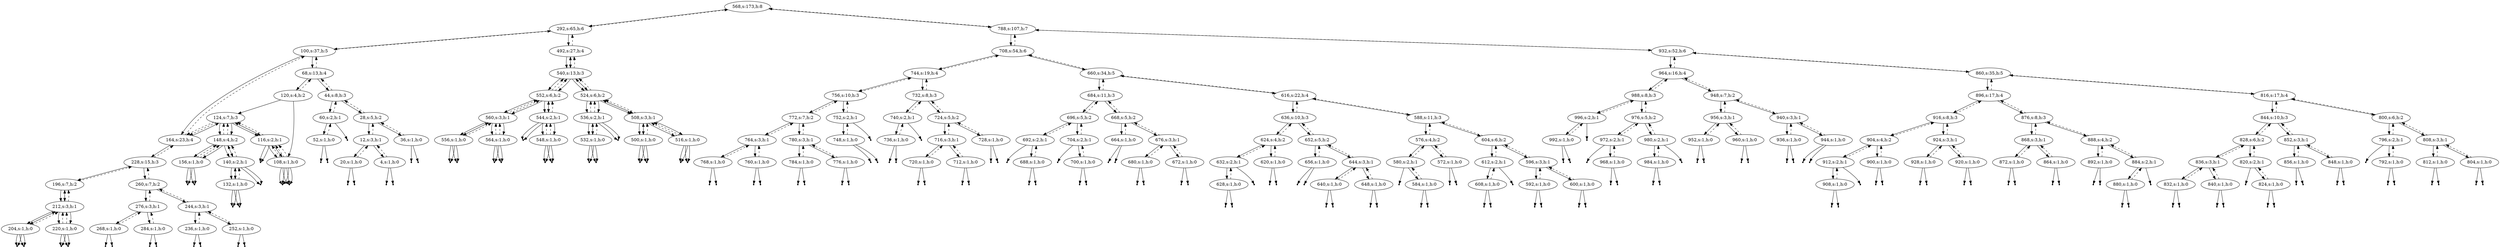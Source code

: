 digraph Blahblah{
{rank = same ; "568"};
nulll4 [shape=point];
4 -> nulll4;
4[label="4,s:1,h:0"];
4 -> 12[style=dashed];
nullr4 [shape=point];
4 -> nullr4;
12 -> 4;
12[label="12,s:3,h:1"];
12 -> 28[style=dashed];
nulll20 [shape=point];
20 -> nulll20;
20[label="20,s:1,h:0"];
20 -> 12[style=dashed];
nullr20 [shape=point];
20 -> nullr20;
12 -> 20;
28 -> 12;
28[label="28,s:5,h:2"];
28 -> 44[style=dashed];
nulll36 [shape=point];
36 -> nulll36;
36[label="36,s:1,h:0"];
36 -> 28[style=dashed];
nullr36 [shape=point];
36 -> nullr36;
28 -> 36;
44 -> 28;
44[label="44,s:8,h:3"];
44 -> 68[style=dashed];
nulll52 [shape=point];
52 -> nulll52;
52[label="52,s:1,h:0"];
52 -> 60[style=dashed];
nullr52 [shape=point];
52 -> nullr52;
60 -> 52;
60[label="60,s:2,h:1"];
60 -> 44[style=dashed];
nullr60 [shape=point];
60 -> nullr60;
44 -> 60;
68 -> 44;
68[label="68,s:13,h:4"];
68 -> 100[style=dashed];
nulll108 [shape=point];
108 -> nulll108;
108[label="108,s:1,h:0"];
108 -> 116[style=dashed];
nullr108 [shape=point];
108 -> nullr108;
120 -> 108;
120[label="120,s:4,h:2"];
120 -> 68[style=dashed];
nulll108 [shape=point];
108 -> nulll108;
108[label="108,s:1,h:0"];
108 -> 116[style=dashed];
nullr108 [shape=point];
108 -> nullr108;
116 -> 108;
116[label="116,s:2,h:1"];
116 -> 124[style=dashed];
nullr116 [shape=point];
116 -> nullr116;
124 -> 116;
124[label="124,s:7,h:3"];
124 -> 164[style=dashed];
nulll132 [shape=point];
132 -> nulll132;
132[label="132,s:1,h:0"];
132 -> 140[style=dashed];
nullr132 [shape=point];
132 -> nullr132;
140 -> 132;
140[label="140,s:2,h:1"];
140 -> 148[style=dashed];
nullr140 [shape=point];
140 -> nullr140;
148 -> 140;
148[label="148,s:4,h:2"];
148 -> 124[style=dashed];
nulll156 [shape=point];
156 -> nulll156;
156[label="156,s:1,h:0"];
156 -> 148[style=dashed];
nullr156 [shape=point];
156 -> nullr156;
148 -> 156;
124 -> 148;
120 -> 124;
68 -> 120;
100 -> 68;
100[label="100,s:37,h:5"];
100 -> 292[style=dashed];
nulll108 [shape=point];
108 -> nulll108;
108[label="108,s:1,h:0"];
108 -> 116[style=dashed];
nullr108 [shape=point];
108 -> nullr108;
116 -> 108;
116[label="116,s:2,h:1"];
116 -> 124[style=dashed];
nullr116 [shape=point];
116 -> nullr116;
124 -> 116;
124[label="124,s:7,h:3"];
124 -> 164[style=dashed];
nulll132 [shape=point];
132 -> nulll132;
132[label="132,s:1,h:0"];
132 -> 140[style=dashed];
nullr132 [shape=point];
132 -> nullr132;
140 -> 132;
140[label="140,s:2,h:1"];
140 -> 148[style=dashed];
nullr140 [shape=point];
140 -> nullr140;
148 -> 140;
148[label="148,s:4,h:2"];
148 -> 124[style=dashed];
nulll156 [shape=point];
156 -> nulll156;
156[label="156,s:1,h:0"];
156 -> 148[style=dashed];
nullr156 [shape=point];
156 -> nullr156;
148 -> 156;
124 -> 148;
164 -> 124;
164[label="164,s:23,h:4"];
164 -> 100[style=dashed];
nulll204 [shape=point];
204 -> nulll204;
204[label="204,s:1,h:0"];
204 -> 212[style=dashed];
nullr204 [shape=point];
204 -> nullr204;
212 -> 204;
212[label="212,s:3,h:1"];
212 -> 196[style=dashed];
nulll220 [shape=point];
220 -> nulll220;
220[label="220,s:1,h:0"];
220 -> 212[style=dashed];
nullr220 [shape=point];
220 -> nullr220;
212 -> 220;
196 -> 212;
196[label="196,s:7,h:2"];
196 -> 228[style=dashed];
nulll204 [shape=point];
204 -> nulll204;
204[label="204,s:1,h:0"];
204 -> 212[style=dashed];
nullr204 [shape=point];
204 -> nullr204;
212 -> 204;
212[label="212,s:3,h:1"];
212 -> 196[style=dashed];
nulll220 [shape=point];
220 -> nulll220;
220[label="220,s:1,h:0"];
220 -> 212[style=dashed];
nullr220 [shape=point];
220 -> nullr220;
212 -> 220;
196 -> 212;
228 -> 196;
228[label="228,s:15,h:3"];
228 -> 164[style=dashed];
nulll236 [shape=point];
236 -> nulll236;
236[label="236,s:1,h:0"];
236 -> 244[style=dashed];
nullr236 [shape=point];
236 -> nullr236;
244 -> 236;
244[label="244,s:3,h:1"];
244 -> 260[style=dashed];
nulll252 [shape=point];
252 -> nulll252;
252[label="252,s:1,h:0"];
252 -> 244[style=dashed];
nullr252 [shape=point];
252 -> nullr252;
244 -> 252;
260 -> 244;
260[label="260,s:7,h:2"];
260 -> 228[style=dashed];
nulll268 [shape=point];
268 -> nulll268;
268[label="268,s:1,h:0"];
268 -> 276[style=dashed];
nullr268 [shape=point];
268 -> nullr268;
276 -> 268;
276[label="276,s:3,h:1"];
276 -> 260[style=dashed];
nulll284 [shape=point];
284 -> nulll284;
284[label="284,s:1,h:0"];
284 -> 276[style=dashed];
nullr284 [shape=point];
284 -> nullr284;
276 -> 284;
260 -> 276;
228 -> 260;
164 -> 228;
100 -> 164;
292 -> 100;
292[label="292,s:65,h:6"];
292 -> 568[style=dashed];
nulll500 [shape=point];
500 -> nulll500;
500[label="500,s:1,h:0"];
500 -> 508[style=dashed];
nullr500 [shape=point];
500 -> nullr500;
508 -> 500;
508[label="508,s:3,h:1"];
508 -> 524[style=dashed];
nulll516 [shape=point];
516 -> nulll516;
516[label="516,s:1,h:0"];
516 -> 508[style=dashed];
nullr516 [shape=point];
516 -> nullr516;
508 -> 516;
524 -> 508;
524[label="524,s:6,h:2"];
524 -> 540[style=dashed];
nulll532 [shape=point];
532 -> nulll532;
532[label="532,s:1,h:0"];
532 -> 536[style=dashed];
nullr532 [shape=point];
532 -> nullr532;
536 -> 532;
536[label="536,s:2,h:1"];
536 -> 524[style=dashed];
nullr536 [shape=point];
536 -> nullr536;
524 -> 536;
540 -> 524;
540[label="540,s:13,h:3"];
540 -> 492[style=dashed];
nulll544 [shape=point];
544 -> nulll544;
544[label="544,s:2,h:1"];
544 -> 552[style=dashed];
nulll548 [shape=point];
548 -> nulll548;
548[label="548,s:1,h:0"];
548 -> 544[style=dashed];
nullr548 [shape=point];
548 -> nullr548;
544 -> 548;
552 -> 544;
552[label="552,s:6,h:2"];
552 -> 540[style=dashed];
nulll556 [shape=point];
556 -> nulll556;
556[label="556,s:1,h:0"];
556 -> 560[style=dashed];
nullr556 [shape=point];
556 -> nullr556;
560 -> 556;
560[label="560,s:3,h:1"];
560 -> 552[style=dashed];
nulll564 [shape=point];
564 -> nulll564;
564[label="564,s:1,h:0"];
564 -> 560[style=dashed];
nullr564 [shape=point];
564 -> nullr564;
560 -> 564;
552 -> 560;
540 -> 552;
492 -> 540;
492[label="492,s:27,h:4"];
492 -> 292[style=dashed];
nulll500 [shape=point];
500 -> nulll500;
500[label="500,s:1,h:0"];
500 -> 508[style=dashed];
nullr500 [shape=point];
500 -> nullr500;
508 -> 500;
508[label="508,s:3,h:1"];
508 -> 524[style=dashed];
nulll516 [shape=point];
516 -> nulll516;
516[label="516,s:1,h:0"];
516 -> 508[style=dashed];
nullr516 [shape=point];
516 -> nullr516;
508 -> 516;
524 -> 508;
524[label="524,s:6,h:2"];
524 -> 540[style=dashed];
nulll532 [shape=point];
532 -> nulll532;
532[label="532,s:1,h:0"];
532 -> 536[style=dashed];
nullr532 [shape=point];
532 -> nullr532;
536 -> 532;
536[label="536,s:2,h:1"];
536 -> 524[style=dashed];
nullr536 [shape=point];
536 -> nullr536;
524 -> 536;
540 -> 524;
540[label="540,s:13,h:3"];
540 -> 492[style=dashed];
nulll544 [shape=point];
544 -> nulll544;
544[label="544,s:2,h:1"];
544 -> 552[style=dashed];
nulll548 [shape=point];
548 -> nulll548;
548[label="548,s:1,h:0"];
548 -> 544[style=dashed];
nullr548 [shape=point];
548 -> nullr548;
544 -> 548;
552 -> 544;
552[label="552,s:6,h:2"];
552 -> 540[style=dashed];
nulll556 [shape=point];
556 -> nulll556;
556[label="556,s:1,h:0"];
556 -> 560[style=dashed];
nullr556 [shape=point];
556 -> nullr556;
560 -> 556;
560[label="560,s:3,h:1"];
560 -> 552[style=dashed];
nulll564 [shape=point];
564 -> nulll564;
564[label="564,s:1,h:0"];
564 -> 560[style=dashed];
nullr564 [shape=point];
564 -> nullr564;
560 -> 564;
552 -> 560;
540 -> 552;
492 -> 540;
292 -> 492;
568 -> 292;
568[label="568,s:173,h:8"];
nulll572 [shape=point];
572 -> nulll572;
572[label="572,s:1,h:0"];
572 -> 576[style=dashed];
nullr572 [shape=point];
572 -> nullr572;
576 -> 572;
576[label="576,s:4,h:2"];
576 -> 588[style=dashed];
nulll580 [shape=point];
580 -> nulll580;
580[label="580,s:2,h:1"];
580 -> 576[style=dashed];
nulll584 [shape=point];
584 -> nulll584;
584[label="584,s:1,h:0"];
584 -> 580[style=dashed];
nullr584 [shape=point];
584 -> nullr584;
580 -> 584;
576 -> 580;
588 -> 576;
588[label="588,s:11,h:3"];
588 -> 616[style=dashed];
nulll592 [shape=point];
592 -> nulll592;
592[label="592,s:1,h:0"];
592 -> 596[style=dashed];
nullr592 [shape=point];
592 -> nullr592;
596 -> 592;
596[label="596,s:3,h:1"];
596 -> 604[style=dashed];
nulll600 [shape=point];
600 -> nulll600;
600[label="600,s:1,h:0"];
600 -> 596[style=dashed];
nullr600 [shape=point];
600 -> nullr600;
596 -> 600;
604 -> 596;
604[label="604,s:6,h:2"];
604 -> 588[style=dashed];
nulll608 [shape=point];
608 -> nulll608;
608[label="608,s:1,h:0"];
608 -> 612[style=dashed];
nullr608 [shape=point];
608 -> nullr608;
612 -> 608;
612[label="612,s:2,h:1"];
612 -> 604[style=dashed];
nullr612 [shape=point];
612 -> nullr612;
604 -> 612;
588 -> 604;
616 -> 588;
616[label="616,s:22,h:4"];
616 -> 660[style=dashed];
nulll620 [shape=point];
620 -> nulll620;
620[label="620,s:1,h:0"];
620 -> 624[style=dashed];
nullr620 [shape=point];
620 -> nullr620;
624 -> 620;
624[label="624,s:4,h:2"];
624 -> 636[style=dashed];
nulll628 [shape=point];
628 -> nulll628;
628[label="628,s:1,h:0"];
628 -> 632[style=dashed];
nullr628 [shape=point];
628 -> nullr628;
632 -> 628;
632[label="632,s:2,h:1"];
632 -> 624[style=dashed];
nullr632 [shape=point];
632 -> nullr632;
624 -> 632;
636 -> 624;
636[label="636,s:10,h:3"];
636 -> 616[style=dashed];
nulll640 [shape=point];
640 -> nulll640;
640[label="640,s:1,h:0"];
640 -> 644[style=dashed];
nullr640 [shape=point];
640 -> nullr640;
644 -> 640;
644[label="644,s:3,h:1"];
644 -> 652[style=dashed];
nulll648 [shape=point];
648 -> nulll648;
648[label="648,s:1,h:0"];
648 -> 644[style=dashed];
nullr648 [shape=point];
648 -> nullr648;
644 -> 648;
652 -> 644;
652[label="652,s:5,h:2"];
652 -> 636[style=dashed];
nulll656 [shape=point];
656 -> nulll656;
656[label="656,s:1,h:0"];
656 -> 652[style=dashed];
nullr656 [shape=point];
656 -> nullr656;
652 -> 656;
636 -> 652;
616 -> 636;
660 -> 616;
660[label="660,s:34,h:5"];
660 -> 708[style=dashed];
nulll664 [shape=point];
664 -> nulll664;
664[label="664,s:1,h:0"];
664 -> 668[style=dashed];
nullr664 [shape=point];
664 -> nullr664;
668 -> 664;
668[label="668,s:5,h:2"];
668 -> 684[style=dashed];
nulll672 [shape=point];
672 -> nulll672;
672[label="672,s:1,h:0"];
672 -> 676[style=dashed];
nullr672 [shape=point];
672 -> nullr672;
676 -> 672;
676[label="676,s:3,h:1"];
676 -> 668[style=dashed];
nulll680 [shape=point];
680 -> nulll680;
680[label="680,s:1,h:0"];
680 -> 676[style=dashed];
nullr680 [shape=point];
680 -> nullr680;
676 -> 680;
668 -> 676;
684 -> 668;
684[label="684,s:11,h:3"];
684 -> 660[style=dashed];
nulll688 [shape=point];
688 -> nulll688;
688[label="688,s:1,h:0"];
688 -> 692[style=dashed];
nullr688 [shape=point];
688 -> nullr688;
692 -> 688;
692[label="692,s:2,h:1"];
692 -> 696[style=dashed];
nullr692 [shape=point];
692 -> nullr692;
696 -> 692;
696[label="696,s:5,h:2"];
696 -> 684[style=dashed];
nulll700 [shape=point];
700 -> nulll700;
700[label="700,s:1,h:0"];
700 -> 704[style=dashed];
nullr700 [shape=point];
700 -> nullr700;
704 -> 700;
704[label="704,s:2,h:1"];
704 -> 696[style=dashed];
nullr704 [shape=point];
704 -> nullr704;
696 -> 704;
684 -> 696;
660 -> 684;
708 -> 660;
708[label="708,s:54,h:6"];
708 -> 788[style=dashed];
nulll712 [shape=point];
712 -> nulll712;
712[label="712,s:1,h:0"];
712 -> 716[style=dashed];
nullr712 [shape=point];
712 -> nullr712;
716 -> 712;
716[label="716,s:3,h:1"];
716 -> 724[style=dashed];
nulll720 [shape=point];
720 -> nulll720;
720[label="720,s:1,h:0"];
720 -> 716[style=dashed];
nullr720 [shape=point];
720 -> nullr720;
716 -> 720;
724 -> 716;
724[label="724,s:5,h:2"];
724 -> 732[style=dashed];
nulll728 [shape=point];
728 -> nulll728;
728[label="728,s:1,h:0"];
728 -> 724[style=dashed];
nullr728 [shape=point];
728 -> nullr728;
724 -> 728;
732 -> 724;
732[label="732,s:8,h:3"];
732 -> 744[style=dashed];
nulll736 [shape=point];
736 -> nulll736;
736[label="736,s:1,h:0"];
736 -> 740[style=dashed];
nullr736 [shape=point];
736 -> nullr736;
740 -> 736;
740[label="740,s:2,h:1"];
740 -> 732[style=dashed];
nullr740 [shape=point];
740 -> nullr740;
732 -> 740;
744 -> 732;
744[label="744,s:19,h:4"];
744 -> 708[style=dashed];
nulll748 [shape=point];
748 -> nulll748;
748[label="748,s:1,h:0"];
748 -> 752[style=dashed];
nullr748 [shape=point];
748 -> nullr748;
752 -> 748;
752[label="752,s:2,h:1"];
752 -> 756[style=dashed];
nullr752 [shape=point];
752 -> nullr752;
756 -> 752;
756[label="756,s:10,h:3"];
756 -> 744[style=dashed];
nulll760 [shape=point];
760 -> nulll760;
760[label="760,s:1,h:0"];
760 -> 764[style=dashed];
nullr760 [shape=point];
760 -> nullr760;
764 -> 760;
764[label="764,s:3,h:1"];
764 -> 772[style=dashed];
nulll768 [shape=point];
768 -> nulll768;
768[label="768,s:1,h:0"];
768 -> 764[style=dashed];
nullr768 [shape=point];
768 -> nullr768;
764 -> 768;
772 -> 764;
772[label="772,s:7,h:2"];
772 -> 756[style=dashed];
nulll776 [shape=point];
776 -> nulll776;
776[label="776,s:1,h:0"];
776 -> 780[style=dashed];
nullr776 [shape=point];
776 -> nullr776;
780 -> 776;
780[label="780,s:3,h:1"];
780 -> 772[style=dashed];
nulll784 [shape=point];
784 -> nulll784;
784[label="784,s:1,h:0"];
784 -> 780[style=dashed];
nullr784 [shape=point];
784 -> nullr784;
780 -> 784;
772 -> 780;
756 -> 772;
744 -> 756;
708 -> 744;
788 -> 708;
788[label="788,s:107,h:7"];
788 -> 568[style=dashed];
nulll792 [shape=point];
792 -> nulll792;
792[label="792,s:1,h:0"];
792 -> 796[style=dashed];
nullr792 [shape=point];
792 -> nullr792;
796 -> 792;
796[label="796,s:2,h:1"];
796 -> 800[style=dashed];
nullr796 [shape=point];
796 -> nullr796;
800 -> 796;
800[label="800,s:6,h:2"];
800 -> 816[style=dashed];
nulll804 [shape=point];
804 -> nulll804;
804[label="804,s:1,h:0"];
804 -> 808[style=dashed];
nullr804 [shape=point];
804 -> nullr804;
808 -> 804;
808[label="808,s:3,h:1"];
808 -> 800[style=dashed];
nulll812 [shape=point];
812 -> nulll812;
812[label="812,s:1,h:0"];
812 -> 808[style=dashed];
nullr812 [shape=point];
812 -> nullr812;
808 -> 812;
800 -> 808;
816 -> 800;
816[label="816,s:17,h:4"];
816 -> 860[style=dashed];
nulll820 [shape=point];
820 -> nulll820;
820[label="820,s:2,h:1"];
820 -> 828[style=dashed];
nulll824 [shape=point];
824 -> nulll824;
824[label="824,s:1,h:0"];
824 -> 820[style=dashed];
nullr824 [shape=point];
824 -> nullr824;
820 -> 824;
828 -> 820;
828[label="828,s:6,h:2"];
828 -> 844[style=dashed];
nulll832 [shape=point];
832 -> nulll832;
832[label="832,s:1,h:0"];
832 -> 836[style=dashed];
nullr832 [shape=point];
832 -> nullr832;
836 -> 832;
836[label="836,s:3,h:1"];
836 -> 828[style=dashed];
nulll840 [shape=point];
840 -> nulll840;
840[label="840,s:1,h:0"];
840 -> 836[style=dashed];
nullr840 [shape=point];
840 -> nullr840;
836 -> 840;
828 -> 836;
844 -> 828;
844[label="844,s:10,h:3"];
844 -> 816[style=dashed];
nulll848 [shape=point];
848 -> nulll848;
848[label="848,s:1,h:0"];
848 -> 852[style=dashed];
nullr848 [shape=point];
848 -> nullr848;
852 -> 848;
852[label="852,s:3,h:1"];
852 -> 844[style=dashed];
nulll856 [shape=point];
856 -> nulll856;
856[label="856,s:1,h:0"];
856 -> 852[style=dashed];
nullr856 [shape=point];
856 -> nullr856;
852 -> 856;
844 -> 852;
816 -> 844;
860 -> 816;
860[label="860,s:35,h:5"];
860 -> 932[style=dashed];
nulll864 [shape=point];
864 -> nulll864;
864[label="864,s:1,h:0"];
864 -> 868[style=dashed];
nullr864 [shape=point];
864 -> nullr864;
868 -> 864;
868[label="868,s:3,h:1"];
868 -> 876[style=dashed];
nulll872 [shape=point];
872 -> nulll872;
872[label="872,s:1,h:0"];
872 -> 868[style=dashed];
nullr872 [shape=point];
872 -> nullr872;
868 -> 872;
876 -> 868;
876[label="876,s:8,h:3"];
876 -> 896[style=dashed];
nulll880 [shape=point];
880 -> nulll880;
880[label="880,s:1,h:0"];
880 -> 884[style=dashed];
nullr880 [shape=point];
880 -> nullr880;
884 -> 880;
884[label="884,s:2,h:1"];
884 -> 888[style=dashed];
nullr884 [shape=point];
884 -> nullr884;
888 -> 884;
888[label="888,s:4,h:2"];
888 -> 876[style=dashed];
nulll892 [shape=point];
892 -> nulll892;
892[label="892,s:1,h:0"];
892 -> 888[style=dashed];
nullr892 [shape=point];
892 -> nullr892;
888 -> 892;
876 -> 888;
896 -> 876;
896[label="896,s:17,h:4"];
896 -> 860[style=dashed];
nulll900 [shape=point];
900 -> nulll900;
900[label="900,s:1,h:0"];
900 -> 904[style=dashed];
nullr900 [shape=point];
900 -> nullr900;
904 -> 900;
904[label="904,s:4,h:2"];
904 -> 916[style=dashed];
nulll908 [shape=point];
908 -> nulll908;
908[label="908,s:1,h:0"];
908 -> 912[style=dashed];
nullr908 [shape=point];
908 -> nullr908;
912 -> 908;
912[label="912,s:2,h:1"];
912 -> 904[style=dashed];
nullr912 [shape=point];
912 -> nullr912;
904 -> 912;
916 -> 904;
916[label="916,s:8,h:3"];
916 -> 896[style=dashed];
nulll920 [shape=point];
920 -> nulll920;
920[label="920,s:1,h:0"];
920 -> 924[style=dashed];
nullr920 [shape=point];
920 -> nullr920;
924 -> 920;
924[label="924,s:3,h:1"];
924 -> 916[style=dashed];
nulll928 [shape=point];
928 -> nulll928;
928[label="928,s:1,h:0"];
928 -> 924[style=dashed];
nullr928 [shape=point];
928 -> nullr928;
924 -> 928;
916 -> 924;
896 -> 916;
860 -> 896;
932 -> 860;
932[label="932,s:52,h:6"];
932 -> 788[style=dashed];
nulll936 [shape=point];
936 -> nulll936;
936[label="936,s:1,h:0"];
936 -> 940[style=dashed];
nullr936 [shape=point];
936 -> nullr936;
940 -> 936;
940[label="940,s:3,h:1"];
940 -> 948[style=dashed];
nulll944 [shape=point];
944 -> nulll944;
944[label="944,s:1,h:0"];
944 -> 940[style=dashed];
nullr944 [shape=point];
944 -> nullr944;
940 -> 944;
948 -> 940;
948[label="948,s:7,h:2"];
948 -> 964[style=dashed];
nulll952 [shape=point];
952 -> nulll952;
952[label="952,s:1,h:0"];
952 -> 956[style=dashed];
nullr952 [shape=point];
952 -> nullr952;
956 -> 952;
956[label="956,s:3,h:1"];
956 -> 948[style=dashed];
nulll960 [shape=point];
960 -> nulll960;
960[label="960,s:1,h:0"];
960 -> 956[style=dashed];
nullr960 [shape=point];
960 -> nullr960;
956 -> 960;
948 -> 956;
964 -> 948;
964[label="964,s:16,h:4"];
964 -> 932[style=dashed];
nulll968 [shape=point];
968 -> nulll968;
968[label="968,s:1,h:0"];
968 -> 972[style=dashed];
nullr968 [shape=point];
968 -> nullr968;
972 -> 968;
972[label="972,s:2,h:1"];
972 -> 976[style=dashed];
nullr972 [shape=point];
972 -> nullr972;
976 -> 972;
976[label="976,s:5,h:2"];
976 -> 988[style=dashed];
nulll980 [shape=point];
980 -> nulll980;
980[label="980,s:2,h:1"];
980 -> 976[style=dashed];
nulll984 [shape=point];
984 -> nulll984;
984[label="984,s:1,h:0"];
984 -> 980[style=dashed];
nullr984 [shape=point];
984 -> nullr984;
980 -> 984;
976 -> 980;
988 -> 976;
988[label="988,s:8,h:3"];
988 -> 964[style=dashed];
nulll992 [shape=point];
992 -> nulll992;
992[label="992,s:1,h:0"];
992 -> 996[style=dashed];
nullr992 [shape=point];
992 -> nullr992;
996 -> 992;
996[label="996,s:2,h:1"];
996 -> 988[style=dashed];
nullr996 [shape=point];
996 -> nullr996;
988 -> 996;
964 -> 988;
932 -> 964;
788 -> 932;
568 -> 788;
}